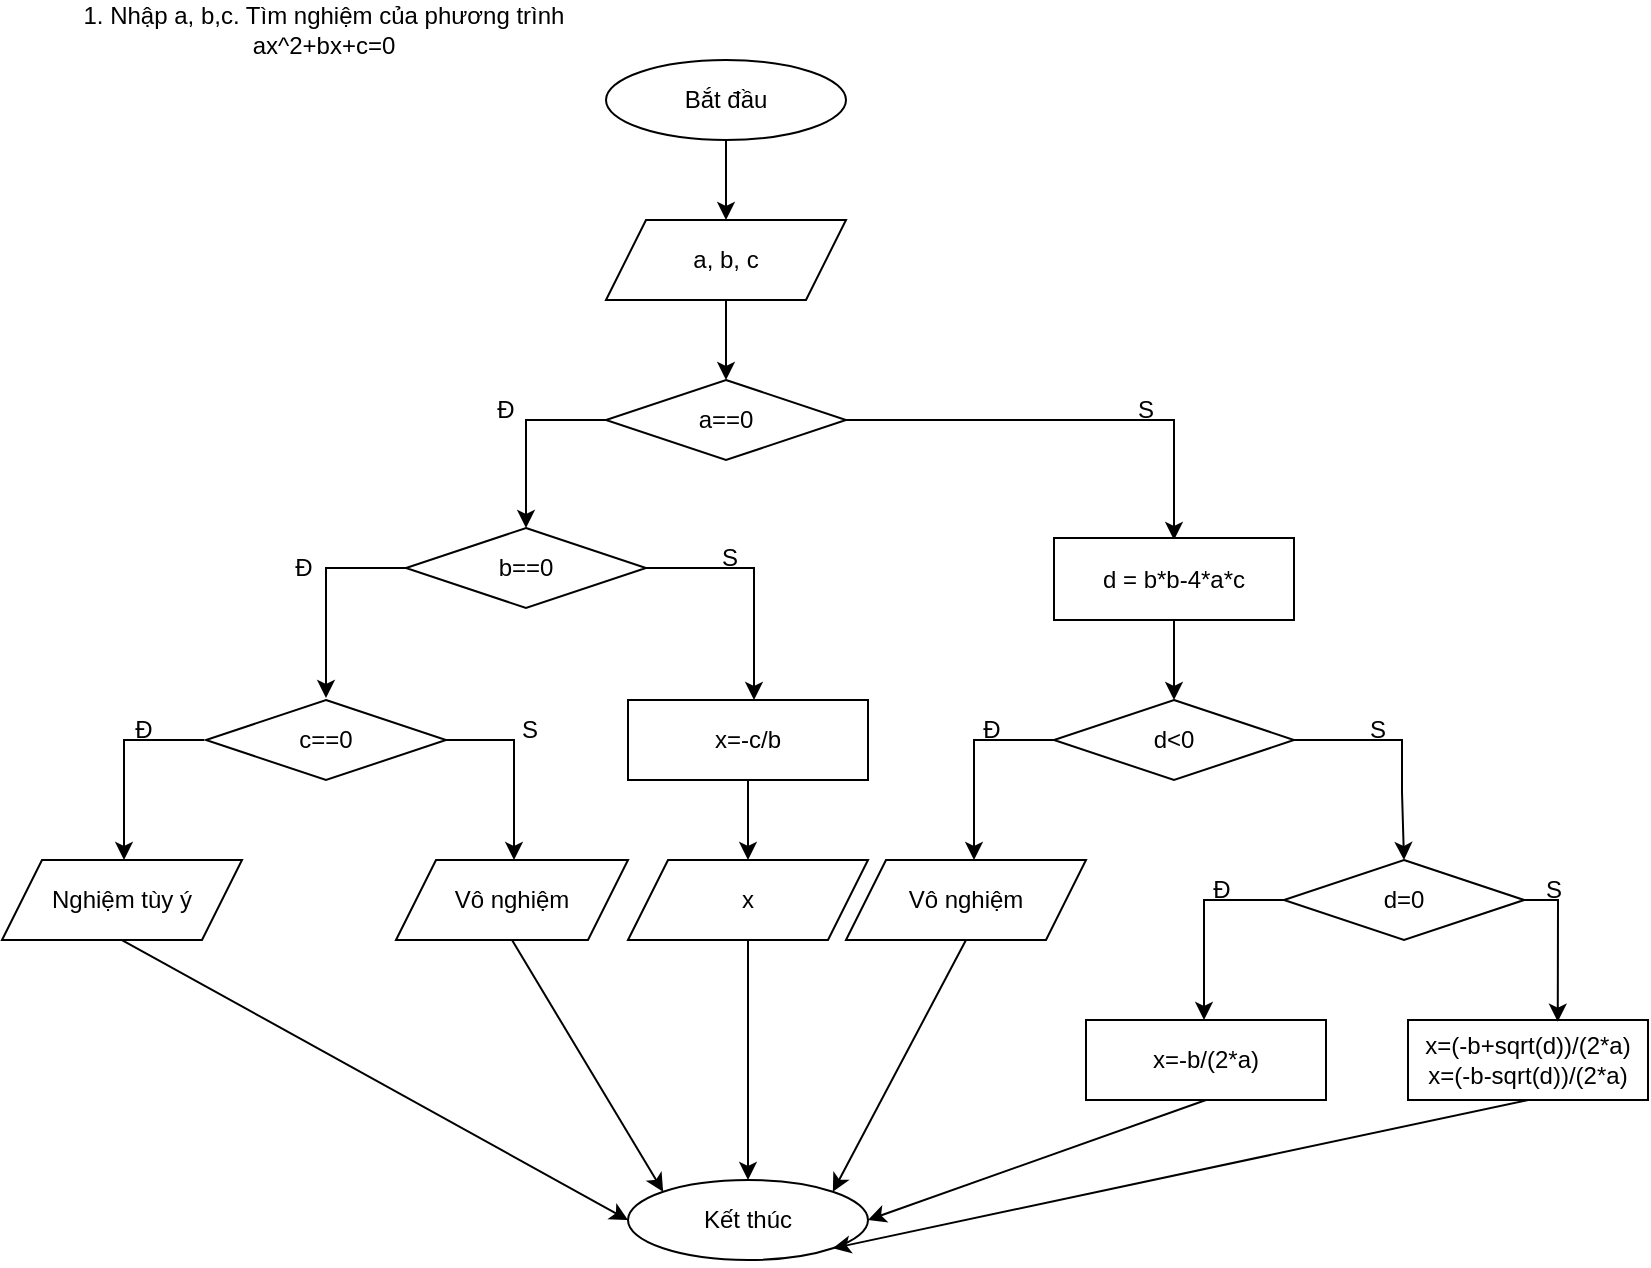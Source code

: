 <mxfile version="21.7.2" type="github" pages="3">
  <diagram id="C5RBs43oDa-KdzZeNtuy" name="Page-1">
    <mxGraphModel dx="583" dy="740" grid="1" gridSize="10" guides="1" tooltips="1" connect="1" arrows="1" fold="1" page="1" pageScale="1" pageWidth="827" pageHeight="1169" math="0" shadow="0">
      <root>
        <mxCell id="WIyWlLk6GJQsqaUBKTNV-0" />
        <mxCell id="WIyWlLk6GJQsqaUBKTNV-1" parent="WIyWlLk6GJQsqaUBKTNV-0" />
        <mxCell id="pWpUEwzP7co8TVyLLBGG-0" value="1. Nhập a, b,c. Tìm nghiệm của phương trình ax^2+bx+c=0" style="text;html=1;strokeColor=none;fillColor=none;align=center;verticalAlign=middle;whiteSpace=wrap;rounded=0;" vertex="1" parent="WIyWlLk6GJQsqaUBKTNV-1">
          <mxGeometry x="20" y="10" width="290" height="30" as="geometry" />
        </mxCell>
        <mxCell id="pWpUEwzP7co8TVyLLBGG-1" value="Bắt đầu" style="ellipse;whiteSpace=wrap;html=1;" vertex="1" parent="WIyWlLk6GJQsqaUBKTNV-1">
          <mxGeometry x="306" y="40" width="120" height="40" as="geometry" />
        </mxCell>
        <mxCell id="pWpUEwzP7co8TVyLLBGG-2" value="a, b, c" style="shape=parallelogram;perimeter=parallelogramPerimeter;whiteSpace=wrap;html=1;fixedSize=1;" vertex="1" parent="WIyWlLk6GJQsqaUBKTNV-1">
          <mxGeometry x="306" y="120" width="120" height="40" as="geometry" />
        </mxCell>
        <mxCell id="pWpUEwzP7co8TVyLLBGG-3" value="a==0" style="rhombus;whiteSpace=wrap;html=1;" vertex="1" parent="WIyWlLk6GJQsqaUBKTNV-1">
          <mxGeometry x="306" y="200" width="120" height="40" as="geometry" />
        </mxCell>
        <mxCell id="pWpUEwzP7co8TVyLLBGG-4" value="" style="endArrow=classic;html=1;rounded=0;exitX=0.5;exitY=1;exitDx=0;exitDy=0;" edge="1" parent="WIyWlLk6GJQsqaUBKTNV-1" source="pWpUEwzP7co8TVyLLBGG-1" target="pWpUEwzP7co8TVyLLBGG-2">
          <mxGeometry width="50" height="50" relative="1" as="geometry">
            <mxPoint x="336" y="280" as="sourcePoint" />
            <mxPoint x="386" y="230" as="targetPoint" />
          </mxGeometry>
        </mxCell>
        <mxCell id="pWpUEwzP7co8TVyLLBGG-5" value="" style="endArrow=classic;html=1;rounded=0;exitX=0.5;exitY=1;exitDx=0;exitDy=0;entryX=0.5;entryY=0;entryDx=0;entryDy=0;" edge="1" parent="WIyWlLk6GJQsqaUBKTNV-1" source="pWpUEwzP7co8TVyLLBGG-2" target="pWpUEwzP7co8TVyLLBGG-3">
          <mxGeometry width="50" height="50" relative="1" as="geometry">
            <mxPoint x="336" y="280" as="sourcePoint" />
            <mxPoint x="386" y="230" as="targetPoint" />
          </mxGeometry>
        </mxCell>
        <mxCell id="pWpUEwzP7co8TVyLLBGG-6" value="" style="endArrow=classic;html=1;rounded=0;exitX=0;exitY=0.5;exitDx=0;exitDy=0;entryX=0.5;entryY=0;entryDx=0;entryDy=0;" edge="1" parent="WIyWlLk6GJQsqaUBKTNV-1" source="pWpUEwzP7co8TVyLLBGG-3" target="pWpUEwzP7co8TVyLLBGG-7">
          <mxGeometry width="50" height="50" relative="1" as="geometry">
            <mxPoint x="336" y="280" as="sourcePoint" />
            <mxPoint x="246" y="280" as="targetPoint" />
            <Array as="points">
              <mxPoint x="266" y="220" />
            </Array>
          </mxGeometry>
        </mxCell>
        <mxCell id="pWpUEwzP7co8TVyLLBGG-7" value="b==0" style="rhombus;whiteSpace=wrap;html=1;" vertex="1" parent="WIyWlLk6GJQsqaUBKTNV-1">
          <mxGeometry x="206" y="274" width="120" height="40" as="geometry" />
        </mxCell>
        <mxCell id="pWpUEwzP7co8TVyLLBGG-8" value="Đ" style="text;html=1;strokeColor=none;fillColor=none;align=center;verticalAlign=middle;whiteSpace=wrap;rounded=0;" vertex="1" parent="WIyWlLk6GJQsqaUBKTNV-1">
          <mxGeometry x="226" y="200" width="60" height="30" as="geometry" />
        </mxCell>
        <mxCell id="pWpUEwzP7co8TVyLLBGG-9" value="c==0" style="rhombus;whiteSpace=wrap;html=1;" vertex="1" parent="WIyWlLk6GJQsqaUBKTNV-1">
          <mxGeometry x="106" y="360" width="120" height="40" as="geometry" />
        </mxCell>
        <mxCell id="pWpUEwzP7co8TVyLLBGG-17" value="" style="endArrow=classic;html=1;rounded=0;exitX=0;exitY=0.5;exitDx=0;exitDy=0;" edge="1" parent="WIyWlLk6GJQsqaUBKTNV-1" source="pWpUEwzP7co8TVyLLBGG-7">
          <mxGeometry width="50" height="50" relative="1" as="geometry">
            <mxPoint x="204" y="299" as="sourcePoint" />
            <mxPoint x="166" y="359" as="targetPoint" />
            <Array as="points">
              <mxPoint x="166" y="294" />
            </Array>
          </mxGeometry>
        </mxCell>
        <mxCell id="pWpUEwzP7co8TVyLLBGG-18" value="Đ" style="text;html=1;strokeColor=none;fillColor=none;align=center;verticalAlign=middle;whiteSpace=wrap;rounded=0;" vertex="1" parent="WIyWlLk6GJQsqaUBKTNV-1">
          <mxGeometry x="124" y="279" width="62" height="30" as="geometry" />
        </mxCell>
        <mxCell id="pWpUEwzP7co8TVyLLBGG-19" value="Nghiệm tùy ý" style="shape=parallelogram;perimeter=parallelogramPerimeter;whiteSpace=wrap;html=1;fixedSize=1;" vertex="1" parent="WIyWlLk6GJQsqaUBKTNV-1">
          <mxGeometry x="4" y="440" width="120" height="40" as="geometry" />
        </mxCell>
        <mxCell id="pWpUEwzP7co8TVyLLBGG-21" value="" style="endArrow=classic;html=1;rounded=0;exitX=0;exitY=0.5;exitDx=0;exitDy=0;" edge="1" parent="WIyWlLk6GJQsqaUBKTNV-1">
          <mxGeometry width="50" height="50" relative="1" as="geometry">
            <mxPoint x="105" y="380" as="sourcePoint" />
            <mxPoint x="65" y="440" as="targetPoint" />
            <Array as="points">
              <mxPoint x="65" y="380" />
            </Array>
          </mxGeometry>
        </mxCell>
        <mxCell id="pWpUEwzP7co8TVyLLBGG-22" value="Đ" style="text;html=1;strokeColor=none;fillColor=none;align=center;verticalAlign=middle;whiteSpace=wrap;rounded=0;" vertex="1" parent="WIyWlLk6GJQsqaUBKTNV-1">
          <mxGeometry x="44" y="360" width="62" height="30" as="geometry" />
        </mxCell>
        <mxCell id="pWpUEwzP7co8TVyLLBGG-23" value="Vô nghiệm" style="shape=parallelogram;perimeter=parallelogramPerimeter;whiteSpace=wrap;html=1;fixedSize=1;" vertex="1" parent="WIyWlLk6GJQsqaUBKTNV-1">
          <mxGeometry x="201" y="440" width="116" height="40" as="geometry" />
        </mxCell>
        <mxCell id="pWpUEwzP7co8TVyLLBGG-24" value="" style="endArrow=classic;html=1;rounded=0;exitX=1;exitY=0.5;exitDx=0;exitDy=0;" edge="1" parent="WIyWlLk6GJQsqaUBKTNV-1" source="pWpUEwzP7co8TVyLLBGG-9">
          <mxGeometry width="50" height="50" relative="1" as="geometry">
            <mxPoint x="230" y="380" as="sourcePoint" />
            <mxPoint x="260" y="440" as="targetPoint" />
            <Array as="points">
              <mxPoint x="260" y="380" />
            </Array>
          </mxGeometry>
        </mxCell>
        <mxCell id="pWpUEwzP7co8TVyLLBGG-26" value="S" style="text;html=1;strokeColor=none;fillColor=none;align=center;verticalAlign=middle;whiteSpace=wrap;rounded=0;" vertex="1" parent="WIyWlLk6GJQsqaUBKTNV-1">
          <mxGeometry x="238" y="360" width="60" height="30" as="geometry" />
        </mxCell>
        <mxCell id="pWpUEwzP7co8TVyLLBGG-28" value="x=-c/b" style="rounded=0;whiteSpace=wrap;html=1;" vertex="1" parent="WIyWlLk6GJQsqaUBKTNV-1">
          <mxGeometry x="317" y="360" width="120" height="40" as="geometry" />
        </mxCell>
        <mxCell id="pWpUEwzP7co8TVyLLBGG-31" value="" style="endArrow=classic;html=1;rounded=0;exitX=1;exitY=0.5;exitDx=0;exitDy=0;" edge="1" parent="WIyWlLk6GJQsqaUBKTNV-1">
          <mxGeometry width="50" height="50" relative="1" as="geometry">
            <mxPoint x="326" y="294" as="sourcePoint" />
            <mxPoint x="380" y="360" as="targetPoint" />
            <Array as="points">
              <mxPoint x="380" y="294" />
              <mxPoint x="380" y="320" />
            </Array>
          </mxGeometry>
        </mxCell>
        <mxCell id="pWpUEwzP7co8TVyLLBGG-32" value="S" style="text;html=1;strokeColor=none;fillColor=none;align=center;verticalAlign=middle;whiteSpace=wrap;rounded=0;" vertex="1" parent="WIyWlLk6GJQsqaUBKTNV-1">
          <mxGeometry x="338" y="274" width="60" height="30" as="geometry" />
        </mxCell>
        <mxCell id="pWpUEwzP7co8TVyLLBGG-33" value="x" style="shape=parallelogram;perimeter=parallelogramPerimeter;whiteSpace=wrap;html=1;fixedSize=1;" vertex="1" parent="WIyWlLk6GJQsqaUBKTNV-1">
          <mxGeometry x="317" y="440" width="120" height="40" as="geometry" />
        </mxCell>
        <mxCell id="pWpUEwzP7co8TVyLLBGG-34" value="" style="endArrow=classic;html=1;rounded=0;exitX=0.5;exitY=1;exitDx=0;exitDy=0;entryX=0.5;entryY=0;entryDx=0;entryDy=0;" edge="1" parent="WIyWlLk6GJQsqaUBKTNV-1" source="pWpUEwzP7co8TVyLLBGG-28" target="pWpUEwzP7co8TVyLLBGG-33">
          <mxGeometry width="50" height="50" relative="1" as="geometry">
            <mxPoint x="250" y="390" as="sourcePoint" />
            <mxPoint x="300" y="340" as="targetPoint" />
          </mxGeometry>
        </mxCell>
        <mxCell id="pWpUEwzP7co8TVyLLBGG-35" value="" style="endArrow=classic;html=1;rounded=0;exitX=1;exitY=0.5;exitDx=0;exitDy=0;" edge="1" parent="WIyWlLk6GJQsqaUBKTNV-1">
          <mxGeometry width="50" height="50" relative="1" as="geometry">
            <mxPoint x="426" y="220" as="sourcePoint" />
            <mxPoint x="590" y="280" as="targetPoint" />
            <Array as="points">
              <mxPoint x="590" y="220" />
            </Array>
          </mxGeometry>
        </mxCell>
        <mxCell id="pWpUEwzP7co8TVyLLBGG-36" value="S" style="text;html=1;strokeColor=none;fillColor=none;align=center;verticalAlign=middle;whiteSpace=wrap;rounded=0;" vertex="1" parent="WIyWlLk6GJQsqaUBKTNV-1">
          <mxGeometry x="546" y="200" width="60" height="30" as="geometry" />
        </mxCell>
        <mxCell id="pWpUEwzP7co8TVyLLBGG-38" value="d = b*b-4*a*c" style="rounded=0;whiteSpace=wrap;html=1;" vertex="1" parent="WIyWlLk6GJQsqaUBKTNV-1">
          <mxGeometry x="530" y="279" width="120" height="41" as="geometry" />
        </mxCell>
        <mxCell id="pWpUEwzP7co8TVyLLBGG-39" value="d&amp;lt;0" style="rhombus;whiteSpace=wrap;html=1;" vertex="1" parent="WIyWlLk6GJQsqaUBKTNV-1">
          <mxGeometry x="530" y="360" width="120" height="40" as="geometry" />
        </mxCell>
        <mxCell id="pWpUEwzP7co8TVyLLBGG-41" value="" style="endArrow=classic;html=1;rounded=0;exitX=0.5;exitY=1;exitDx=0;exitDy=0;entryX=0.5;entryY=0;entryDx=0;entryDy=0;" edge="1" parent="WIyWlLk6GJQsqaUBKTNV-1" source="pWpUEwzP7co8TVyLLBGG-38" target="pWpUEwzP7co8TVyLLBGG-39">
          <mxGeometry width="50" height="50" relative="1" as="geometry">
            <mxPoint x="590" y="360" as="sourcePoint" />
            <mxPoint x="640" y="310" as="targetPoint" />
          </mxGeometry>
        </mxCell>
        <mxCell id="pWpUEwzP7co8TVyLLBGG-42" value="" style="endArrow=classic;html=1;rounded=0;exitX=0;exitY=0.5;exitDx=0;exitDy=0;" edge="1" parent="WIyWlLk6GJQsqaUBKTNV-1" source="pWpUEwzP7co8TVyLLBGG-39">
          <mxGeometry width="50" height="50" relative="1" as="geometry">
            <mxPoint x="530" y="385" as="sourcePoint" />
            <mxPoint x="490" y="440" as="targetPoint" />
            <Array as="points">
              <mxPoint x="490" y="380" />
            </Array>
          </mxGeometry>
        </mxCell>
        <mxCell id="pWpUEwzP7co8TVyLLBGG-43" value="Đ" style="text;html=1;strokeColor=none;fillColor=none;align=center;verticalAlign=middle;whiteSpace=wrap;rounded=0;" vertex="1" parent="WIyWlLk6GJQsqaUBKTNV-1">
          <mxGeometry x="468" y="360" width="62" height="30" as="geometry" />
        </mxCell>
        <mxCell id="pWpUEwzP7co8TVyLLBGG-45" value="Vô nghiệm" style="shape=parallelogram;perimeter=parallelogramPerimeter;whiteSpace=wrap;html=1;fixedSize=1;" vertex="1" parent="WIyWlLk6GJQsqaUBKTNV-1">
          <mxGeometry x="426" y="440" width="120" height="40" as="geometry" />
        </mxCell>
        <mxCell id="pWpUEwzP7co8TVyLLBGG-46" value="" style="endArrow=classic;html=1;rounded=0;exitX=1;exitY=0.5;exitDx=0;exitDy=0;entryX=0.5;entryY=0;entryDx=0;entryDy=0;" edge="1" parent="WIyWlLk6GJQsqaUBKTNV-1" target="pWpUEwzP7co8TVyLLBGG-49">
          <mxGeometry width="50" height="50" relative="1" as="geometry">
            <mxPoint x="650" y="380" as="sourcePoint" />
            <mxPoint x="704" y="440" as="targetPoint" />
            <Array as="points">
              <mxPoint x="704" y="380" />
              <mxPoint x="704" y="406" />
            </Array>
          </mxGeometry>
        </mxCell>
        <mxCell id="pWpUEwzP7co8TVyLLBGG-47" value="S" style="text;html=1;strokeColor=none;fillColor=none;align=center;verticalAlign=middle;whiteSpace=wrap;rounded=0;" vertex="1" parent="WIyWlLk6GJQsqaUBKTNV-1">
          <mxGeometry x="662" y="360" width="60" height="30" as="geometry" />
        </mxCell>
        <mxCell id="pWpUEwzP7co8TVyLLBGG-48" value="x=(-b+sqrt(d))/(2*a)&lt;br&gt;x=(-b-sqrt(d))/(2*a)" style="rounded=0;whiteSpace=wrap;html=1;" vertex="1" parent="WIyWlLk6GJQsqaUBKTNV-1">
          <mxGeometry x="707" y="520" width="120" height="40" as="geometry" />
        </mxCell>
        <mxCell id="pWpUEwzP7co8TVyLLBGG-49" value="d=0" style="rhombus;whiteSpace=wrap;html=1;" vertex="1" parent="WIyWlLk6GJQsqaUBKTNV-1">
          <mxGeometry x="645" y="440" width="120" height="40" as="geometry" />
        </mxCell>
        <mxCell id="pWpUEwzP7co8TVyLLBGG-50" value="" style="endArrow=classic;html=1;rounded=0;exitX=0;exitY=0.5;exitDx=0;exitDy=0;" edge="1" parent="WIyWlLk6GJQsqaUBKTNV-1">
          <mxGeometry width="50" height="50" relative="1" as="geometry">
            <mxPoint x="645" y="460" as="sourcePoint" />
            <mxPoint x="605" y="520" as="targetPoint" />
            <Array as="points">
              <mxPoint x="605" y="460" />
            </Array>
          </mxGeometry>
        </mxCell>
        <mxCell id="pWpUEwzP7co8TVyLLBGG-51" value="Đ" style="text;html=1;strokeColor=none;fillColor=none;align=center;verticalAlign=middle;whiteSpace=wrap;rounded=0;" vertex="1" parent="WIyWlLk6GJQsqaUBKTNV-1">
          <mxGeometry x="583" y="440" width="62" height="30" as="geometry" />
        </mxCell>
        <mxCell id="pWpUEwzP7co8TVyLLBGG-52" value="x=-b/(2*a)" style="rounded=0;whiteSpace=wrap;html=1;" vertex="1" parent="WIyWlLk6GJQsqaUBKTNV-1">
          <mxGeometry x="546" y="520" width="120" height="40" as="geometry" />
        </mxCell>
        <mxCell id="pWpUEwzP7co8TVyLLBGG-53" value="" style="endArrow=classic;html=1;rounded=0;exitX=1;exitY=0.5;exitDx=0;exitDy=0;entryX=0.624;entryY=0.021;entryDx=0;entryDy=0;entryPerimeter=0;" edge="1" parent="WIyWlLk6GJQsqaUBKTNV-1" target="pWpUEwzP7co8TVyLLBGG-48">
          <mxGeometry width="50" height="50" relative="1" as="geometry">
            <mxPoint x="765" y="460" as="sourcePoint" />
            <mxPoint x="820" y="520" as="targetPoint" />
            <Array as="points">
              <mxPoint x="782" y="460" />
            </Array>
          </mxGeometry>
        </mxCell>
        <mxCell id="pWpUEwzP7co8TVyLLBGG-54" value="S" style="text;html=1;strokeColor=none;fillColor=none;align=center;verticalAlign=middle;whiteSpace=wrap;rounded=0;" vertex="1" parent="WIyWlLk6GJQsqaUBKTNV-1">
          <mxGeometry x="750" y="440" width="60" height="30" as="geometry" />
        </mxCell>
        <mxCell id="pWpUEwzP7co8TVyLLBGG-57" value="Kết thúc" style="ellipse;whiteSpace=wrap;html=1;" vertex="1" parent="WIyWlLk6GJQsqaUBKTNV-1">
          <mxGeometry x="317" y="600" width="120" height="40" as="geometry" />
        </mxCell>
        <mxCell id="pWpUEwzP7co8TVyLLBGG-58" value="" style="endArrow=classic;html=1;rounded=0;exitX=0.5;exitY=1;exitDx=0;exitDy=0;entryX=0;entryY=0.5;entryDx=0;entryDy=0;" edge="1" parent="WIyWlLk6GJQsqaUBKTNV-1" source="pWpUEwzP7co8TVyLLBGG-19" target="pWpUEwzP7co8TVyLLBGG-57">
          <mxGeometry width="50" height="50" relative="1" as="geometry">
            <mxPoint x="240" y="500" as="sourcePoint" />
            <mxPoint x="290" y="450" as="targetPoint" />
          </mxGeometry>
        </mxCell>
        <mxCell id="pWpUEwzP7co8TVyLLBGG-60" value="" style="endArrow=classic;html=1;rounded=0;entryX=0;entryY=0;entryDx=0;entryDy=0;exitX=0.5;exitY=1;exitDx=0;exitDy=0;" edge="1" parent="WIyWlLk6GJQsqaUBKTNV-1" source="pWpUEwzP7co8TVyLLBGG-23" target="pWpUEwzP7co8TVyLLBGG-57">
          <mxGeometry width="50" height="50" relative="1" as="geometry">
            <mxPoint x="240" y="500" as="sourcePoint" />
            <mxPoint x="290" y="450" as="targetPoint" />
          </mxGeometry>
        </mxCell>
        <mxCell id="pWpUEwzP7co8TVyLLBGG-61" value="" style="endArrow=classic;html=1;rounded=0;entryX=0.5;entryY=0;entryDx=0;entryDy=0;exitX=0.5;exitY=1;exitDx=0;exitDy=0;" edge="1" parent="WIyWlLk6GJQsqaUBKTNV-1" source="pWpUEwzP7co8TVyLLBGG-33" target="pWpUEwzP7co8TVyLLBGG-57">
          <mxGeometry width="50" height="50" relative="1" as="geometry">
            <mxPoint x="440" y="500" as="sourcePoint" />
            <mxPoint x="490" y="450" as="targetPoint" />
          </mxGeometry>
        </mxCell>
        <mxCell id="pWpUEwzP7co8TVyLLBGG-62" value="" style="endArrow=classic;html=1;rounded=0;entryX=1;entryY=0;entryDx=0;entryDy=0;exitX=0.5;exitY=1;exitDx=0;exitDy=0;" edge="1" parent="WIyWlLk6GJQsqaUBKTNV-1" source="pWpUEwzP7co8TVyLLBGG-45" target="pWpUEwzP7co8TVyLLBGG-57">
          <mxGeometry width="50" height="50" relative="1" as="geometry">
            <mxPoint x="440" y="500" as="sourcePoint" />
            <mxPoint x="490" y="450" as="targetPoint" />
          </mxGeometry>
        </mxCell>
        <mxCell id="pWpUEwzP7co8TVyLLBGG-63" value="" style="endArrow=classic;html=1;rounded=0;entryX=1;entryY=0.5;entryDx=0;entryDy=0;exitX=0.5;exitY=1;exitDx=0;exitDy=0;" edge="1" parent="WIyWlLk6GJQsqaUBKTNV-1" source="pWpUEwzP7co8TVyLLBGG-52" target="pWpUEwzP7co8TVyLLBGG-57">
          <mxGeometry width="50" height="50" relative="1" as="geometry">
            <mxPoint x="440" y="500" as="sourcePoint" />
            <mxPoint x="490" y="450" as="targetPoint" />
          </mxGeometry>
        </mxCell>
        <mxCell id="pWpUEwzP7co8TVyLLBGG-64" value="" style="endArrow=classic;html=1;rounded=0;entryX=1;entryY=1;entryDx=0;entryDy=0;exitX=0.5;exitY=1;exitDx=0;exitDy=0;" edge="1" parent="WIyWlLk6GJQsqaUBKTNV-1" source="pWpUEwzP7co8TVyLLBGG-48" target="pWpUEwzP7co8TVyLLBGG-57">
          <mxGeometry width="50" height="50" relative="1" as="geometry">
            <mxPoint x="590" y="500" as="sourcePoint" />
            <mxPoint x="640" y="450" as="targetPoint" />
          </mxGeometry>
        </mxCell>
      </root>
    </mxGraphModel>
  </diagram>
  <diagram id="bv43EXjWOFsdrMKnpVYW" name="Trang-2">
    <mxGraphModel dx="541" dy="687" grid="1" gridSize="10" guides="1" tooltips="1" connect="1" arrows="1" fold="1" page="1" pageScale="1" pageWidth="827" pageHeight="1169" math="0" shadow="0">
      <root>
        <mxCell id="0" />
        <mxCell id="1" parent="0" />
        <mxCell id="QDIkKE_gAXv5b1IPkUnH-2" value="Nhập số nguyên dương n. Tính S = 1 + 2 + 3 + ...+ n" style="text;html=1;align=center;verticalAlign=middle;resizable=0;points=[];autosize=1;strokeColor=none;fillColor=none;" vertex="1" parent="1">
          <mxGeometry x="30" y="10" width="300" height="30" as="geometry" />
        </mxCell>
        <mxCell id="fKlVOjzGnxYBd7uHXb7s-1" value="Bắt đầu" style="ellipse;whiteSpace=wrap;html=1;" vertex="1" parent="1">
          <mxGeometry x="240" y="80" width="120" height="40" as="geometry" />
        </mxCell>
        <mxCell id="fKlVOjzGnxYBd7uHXb7s-2" value="n" style="shape=parallelogram;perimeter=parallelogramPerimeter;whiteSpace=wrap;html=1;fixedSize=1;" vertex="1" parent="1">
          <mxGeometry x="240" y="160" width="120" height="40" as="geometry" />
        </mxCell>
        <mxCell id="fKlVOjzGnxYBd7uHXb7s-3" value="S=0;&lt;br&gt;i=1" style="rounded=0;whiteSpace=wrap;html=1;" vertex="1" parent="1">
          <mxGeometry x="240" y="240" width="120" height="40" as="geometry" />
        </mxCell>
        <mxCell id="fKlVOjzGnxYBd7uHXb7s-4" value="i&amp;lt;=n" style="rhombus;whiteSpace=wrap;html=1;" vertex="1" parent="1">
          <mxGeometry x="240" y="320" width="120" height="40" as="geometry" />
        </mxCell>
        <mxCell id="fKlVOjzGnxYBd7uHXb7s-5" value="" style="endArrow=classic;html=1;rounded=0;exitX=1;exitY=0.5;exitDx=0;exitDy=0;" edge="1" parent="1" source="fKlVOjzGnxYBd7uHXb7s-4">
          <mxGeometry width="50" height="50" relative="1" as="geometry">
            <mxPoint x="320" y="380" as="sourcePoint" />
            <mxPoint x="420" y="400" as="targetPoint" />
            <Array as="points">
              <mxPoint x="420" y="340" />
            </Array>
          </mxGeometry>
        </mxCell>
        <mxCell id="fKlVOjzGnxYBd7uHXb7s-6" value="" style="endArrow=classic;html=1;rounded=0;exitX=0.5;exitY=1;exitDx=0;exitDy=0;" edge="1" parent="1" source="fKlVOjzGnxYBd7uHXb7s-1" target="fKlVOjzGnxYBd7uHXb7s-2">
          <mxGeometry width="50" height="50" relative="1" as="geometry">
            <mxPoint x="320" y="300" as="sourcePoint" />
            <mxPoint x="370" y="250" as="targetPoint" />
          </mxGeometry>
        </mxCell>
        <mxCell id="fKlVOjzGnxYBd7uHXb7s-8" value="" style="endArrow=classic;html=1;rounded=0;exitX=0.5;exitY=1;exitDx=0;exitDy=0;entryX=0.5;entryY=0;entryDx=0;entryDy=0;" edge="1" parent="1" source="fKlVOjzGnxYBd7uHXb7s-2" target="fKlVOjzGnxYBd7uHXb7s-3">
          <mxGeometry width="50" height="50" relative="1" as="geometry">
            <mxPoint x="320" y="300" as="sourcePoint" />
            <mxPoint x="370" y="250" as="targetPoint" />
          </mxGeometry>
        </mxCell>
        <mxCell id="fKlVOjzGnxYBd7uHXb7s-9" value="" style="endArrow=classic;html=1;rounded=0;exitX=0.5;exitY=1;exitDx=0;exitDy=0;entryX=0.5;entryY=0;entryDx=0;entryDy=0;" edge="1" parent="1" source="fKlVOjzGnxYBd7uHXb7s-3" target="fKlVOjzGnxYBd7uHXb7s-4">
          <mxGeometry width="50" height="50" relative="1" as="geometry">
            <mxPoint x="320" y="300" as="sourcePoint" />
            <mxPoint x="370" y="250" as="targetPoint" />
          </mxGeometry>
        </mxCell>
        <mxCell id="fKlVOjzGnxYBd7uHXb7s-10" value="S" style="text;html=1;align=center;verticalAlign=middle;resizable=0;points=[];autosize=1;strokeColor=none;fillColor=none;" vertex="1" parent="1">
          <mxGeometry x="405" y="318" width="30" height="30" as="geometry" />
        </mxCell>
        <mxCell id="fKlVOjzGnxYBd7uHXb7s-11" value="S" style="shape=parallelogram;perimeter=parallelogramPerimeter;whiteSpace=wrap;html=1;fixedSize=1;" vertex="1" parent="1">
          <mxGeometry x="360" y="400" width="120" height="40" as="geometry" />
        </mxCell>
        <mxCell id="fKlVOjzGnxYBd7uHXb7s-12" value="" style="endArrow=classic;html=1;rounded=0;exitX=0;exitY=0.5;exitDx=0;exitDy=0;" edge="1" parent="1" source="fKlVOjzGnxYBd7uHXb7s-4">
          <mxGeometry width="50" height="50" relative="1" as="geometry">
            <mxPoint x="270" y="460" as="sourcePoint" />
            <mxPoint x="180" y="400" as="targetPoint" />
            <Array as="points">
              <mxPoint x="180" y="340" />
            </Array>
          </mxGeometry>
        </mxCell>
        <mxCell id="fKlVOjzGnxYBd7uHXb7s-13" value="Đ" style="text;html=1;align=center;verticalAlign=middle;resizable=0;points=[];autosize=1;strokeColor=none;fillColor=none;" vertex="1" parent="1">
          <mxGeometry x="165" y="318" width="30" height="30" as="geometry" />
        </mxCell>
        <mxCell id="fKlVOjzGnxYBd7uHXb7s-14" value="S = S + i;&lt;br&gt;i++" style="rounded=0;whiteSpace=wrap;html=1;" vertex="1" parent="1">
          <mxGeometry x="120" y="400" width="120" height="40" as="geometry" />
        </mxCell>
        <mxCell id="fKlVOjzGnxYBd7uHXb7s-15" value="Kết thúc" style="ellipse;whiteSpace=wrap;html=1;" vertex="1" parent="1">
          <mxGeometry x="240" y="480" width="120" height="40" as="geometry" />
        </mxCell>
        <mxCell id="fKlVOjzGnxYBd7uHXb7s-16" value="" style="endArrow=classic;html=1;rounded=0;exitX=0.5;exitY=1;exitDx=0;exitDy=0;entryX=0.5;entryY=0;entryDx=0;entryDy=0;" edge="1" parent="1" source="fKlVOjzGnxYBd7uHXb7s-14" target="fKlVOjzGnxYBd7uHXb7s-15">
          <mxGeometry width="50" height="50" relative="1" as="geometry">
            <mxPoint x="220" y="450" as="sourcePoint" />
            <mxPoint x="270" y="400" as="targetPoint" />
          </mxGeometry>
        </mxCell>
        <mxCell id="fKlVOjzGnxYBd7uHXb7s-17" value="" style="endArrow=classic;html=1;rounded=0;exitX=0.5;exitY=1;exitDx=0;exitDy=0;entryX=0.5;entryY=0;entryDx=0;entryDy=0;" edge="1" parent="1" source="fKlVOjzGnxYBd7uHXb7s-11" target="fKlVOjzGnxYBd7uHXb7s-15">
          <mxGeometry width="50" height="50" relative="1" as="geometry">
            <mxPoint x="220" y="450" as="sourcePoint" />
            <mxPoint x="270" y="400" as="targetPoint" />
          </mxGeometry>
        </mxCell>
        <mxCell id="yzeDMFVasxR2gUTRPcSp-1" value="" style="endArrow=classic;html=1;rounded=0;exitX=0;exitY=0.5;exitDx=0;exitDy=0;" edge="1" parent="1" source="fKlVOjzGnxYBd7uHXb7s-14">
          <mxGeometry width="50" height="50" relative="1" as="geometry">
            <mxPoint x="220" y="310" as="sourcePoint" />
            <mxPoint x="300" y="300" as="targetPoint" />
            <Array as="points">
              <mxPoint x="80" y="420" />
              <mxPoint x="80" y="300" />
            </Array>
          </mxGeometry>
        </mxCell>
      </root>
    </mxGraphModel>
  </diagram>
  <diagram id="49-jYb6xnZVai6AGU8-w" name="Trang-3">
    <mxGraphModel dx="421" dy="534" grid="1" gridSize="10" guides="1" tooltips="1" connect="1" arrows="1" fold="1" page="1" pageScale="1" pageWidth="827" pageHeight="1169" math="0" shadow="0">
      <root>
        <mxCell id="0" />
        <mxCell id="1" parent="0" />
        <mxCell id="iJF0eqhNLb3AEFBgU5ck-3" value="" style="edgeStyle=orthogonalEdgeStyle;rounded=0;orthogonalLoop=1;jettySize=auto;html=1;entryX=0.5;entryY=0;entryDx=0;entryDy=0;" edge="1" parent="1" source="iJF0eqhNLb3AEFBgU5ck-1" target="oD55LRbnh0deyTb8YJ4S-1">
          <mxGeometry relative="1" as="geometry">
            <mxPoint x="414" y="160.0" as="targetPoint" />
          </mxGeometry>
        </mxCell>
        <mxCell id="iJF0eqhNLb3AEFBgU5ck-1" value="Bắt đầu" style="ellipse;whiteSpace=wrap;html=1;" vertex="1" parent="1">
          <mxGeometry x="354" y="80" width="120" height="40" as="geometry" />
        </mxCell>
        <mxCell id="oD55LRbnh0deyTb8YJ4S-3" value="" style="edgeStyle=orthogonalEdgeStyle;rounded=0;orthogonalLoop=1;jettySize=auto;html=1;" edge="1" parent="1" source="oD55LRbnh0deyTb8YJ4S-1" target="oD55LRbnh0deyTb8YJ4S-2">
          <mxGeometry relative="1" as="geometry" />
        </mxCell>
        <mxCell id="oD55LRbnh0deyTb8YJ4S-1" value="n" style="shape=parallelogram;perimeter=parallelogramPerimeter;whiteSpace=wrap;html=1;fixedSize=1;" vertex="1" parent="1">
          <mxGeometry x="354" y="160" width="120" height="40" as="geometry" />
        </mxCell>
        <mxCell id="oD55LRbnh0deyTb8YJ4S-5" value="" style="edgeStyle=orthogonalEdgeStyle;rounded=0;orthogonalLoop=1;jettySize=auto;html=1;" edge="1" parent="1" source="oD55LRbnh0deyTb8YJ4S-2" target="oD55LRbnh0deyTb8YJ4S-4">
          <mxGeometry relative="1" as="geometry" />
        </mxCell>
        <mxCell id="oD55LRbnh0deyTb8YJ4S-2" value="S = 0;&lt;br&gt;i=1" style="whiteSpace=wrap;html=1;" vertex="1" parent="1">
          <mxGeometry x="354" y="240" width="120" height="40" as="geometry" />
        </mxCell>
        <mxCell id="oD55LRbnh0deyTb8YJ4S-7" value="" style="edgeStyle=orthogonalEdgeStyle;rounded=0;orthogonalLoop=1;jettySize=auto;html=1;" edge="1" parent="1" source="oD55LRbnh0deyTb8YJ4S-4" target="oD55LRbnh0deyTb8YJ4S-6">
          <mxGeometry relative="1" as="geometry" />
        </mxCell>
        <mxCell id="oD55LRbnh0deyTb8YJ4S-9" value="" style="edgeStyle=orthogonalEdgeStyle;rounded=0;orthogonalLoop=1;jettySize=auto;html=1;" edge="1" parent="1" source="oD55LRbnh0deyTb8YJ4S-4" target="oD55LRbnh0deyTb8YJ4S-8">
          <mxGeometry relative="1" as="geometry" />
        </mxCell>
        <mxCell id="oD55LRbnh0deyTb8YJ4S-4" value="i&amp;lt;=n" style="rhombus;whiteSpace=wrap;html=1;" vertex="1" parent="1">
          <mxGeometry x="374" y="320" width="80" height="40" as="geometry" />
        </mxCell>
        <mxCell id="oD55LRbnh0deyTb8YJ4S-6" value="S" style="shape=parallelogram;perimeter=parallelogramPerimeter;whiteSpace=wrap;html=1;fixedSize=1;" vertex="1" parent="1">
          <mxGeometry x="500" y="400" width="120" height="40" as="geometry" />
        </mxCell>
        <mxCell id="oD55LRbnh0deyTb8YJ4S-8" value="S=S+i*i;&lt;br&gt;i++" style="whiteSpace=wrap;html=1;" vertex="1" parent="1">
          <mxGeometry x="200" y="400" width="120" height="40" as="geometry" />
        </mxCell>
        <mxCell id="i_Ng1ipJmqhlav0Y0nOE-1" value="Đ" style="text;html=1;align=center;verticalAlign=middle;resizable=0;points=[];autosize=1;strokeColor=none;fillColor=none;" vertex="1" parent="1">
          <mxGeometry x="245" y="318" width="30" height="30" as="geometry" />
        </mxCell>
        <mxCell id="i_Ng1ipJmqhlav0Y0nOE-2" value="S" style="text;html=1;align=center;verticalAlign=middle;resizable=0;points=[];autosize=1;strokeColor=none;fillColor=none;" vertex="1" parent="1">
          <mxGeometry x="545" y="318" width="30" height="30" as="geometry" />
        </mxCell>
        <mxCell id="i_Ng1ipJmqhlav0Y0nOE-3" value="" style="endArrow=classic;html=1;rounded=0;exitX=0;exitY=0.5;exitDx=0;exitDy=0;" edge="1" parent="1" source="oD55LRbnh0deyTb8YJ4S-8">
          <mxGeometry width="50" height="50" relative="1" as="geometry">
            <mxPoint x="270" y="420" as="sourcePoint" />
            <mxPoint x="410" y="300" as="targetPoint" />
            <Array as="points">
              <mxPoint x="160" y="420" />
              <mxPoint x="160" y="300" />
            </Array>
          </mxGeometry>
        </mxCell>
        <mxCell id="i_Ng1ipJmqhlav0Y0nOE-4" value="Kết thúc" style="ellipse;whiteSpace=wrap;html=1;" vertex="1" parent="1">
          <mxGeometry x="354" y="480" width="120" height="40" as="geometry" />
        </mxCell>
        <mxCell id="i_Ng1ipJmqhlav0Y0nOE-5" value="" style="endArrow=classic;html=1;rounded=0;exitX=0.5;exitY=1;exitDx=0;exitDy=0;" edge="1" parent="1" source="oD55LRbnh0deyTb8YJ4S-8">
          <mxGeometry width="50" height="50" relative="1" as="geometry">
            <mxPoint x="370" y="360" as="sourcePoint" />
            <mxPoint x="420" y="480" as="targetPoint" />
          </mxGeometry>
        </mxCell>
        <mxCell id="i_Ng1ipJmqhlav0Y0nOE-6" value="" style="endArrow=classic;html=1;rounded=0;exitX=0.5;exitY=1;exitDx=0;exitDy=0;entryX=0.5;entryY=0;entryDx=0;entryDy=0;" edge="1" parent="1" source="oD55LRbnh0deyTb8YJ4S-6" target="i_Ng1ipJmqhlav0Y0nOE-4">
          <mxGeometry width="50" height="50" relative="1" as="geometry">
            <mxPoint x="370" y="360" as="sourcePoint" />
            <mxPoint x="420" y="310" as="targetPoint" />
          </mxGeometry>
        </mxCell>
      </root>
    </mxGraphModel>
  </diagram>
</mxfile>
